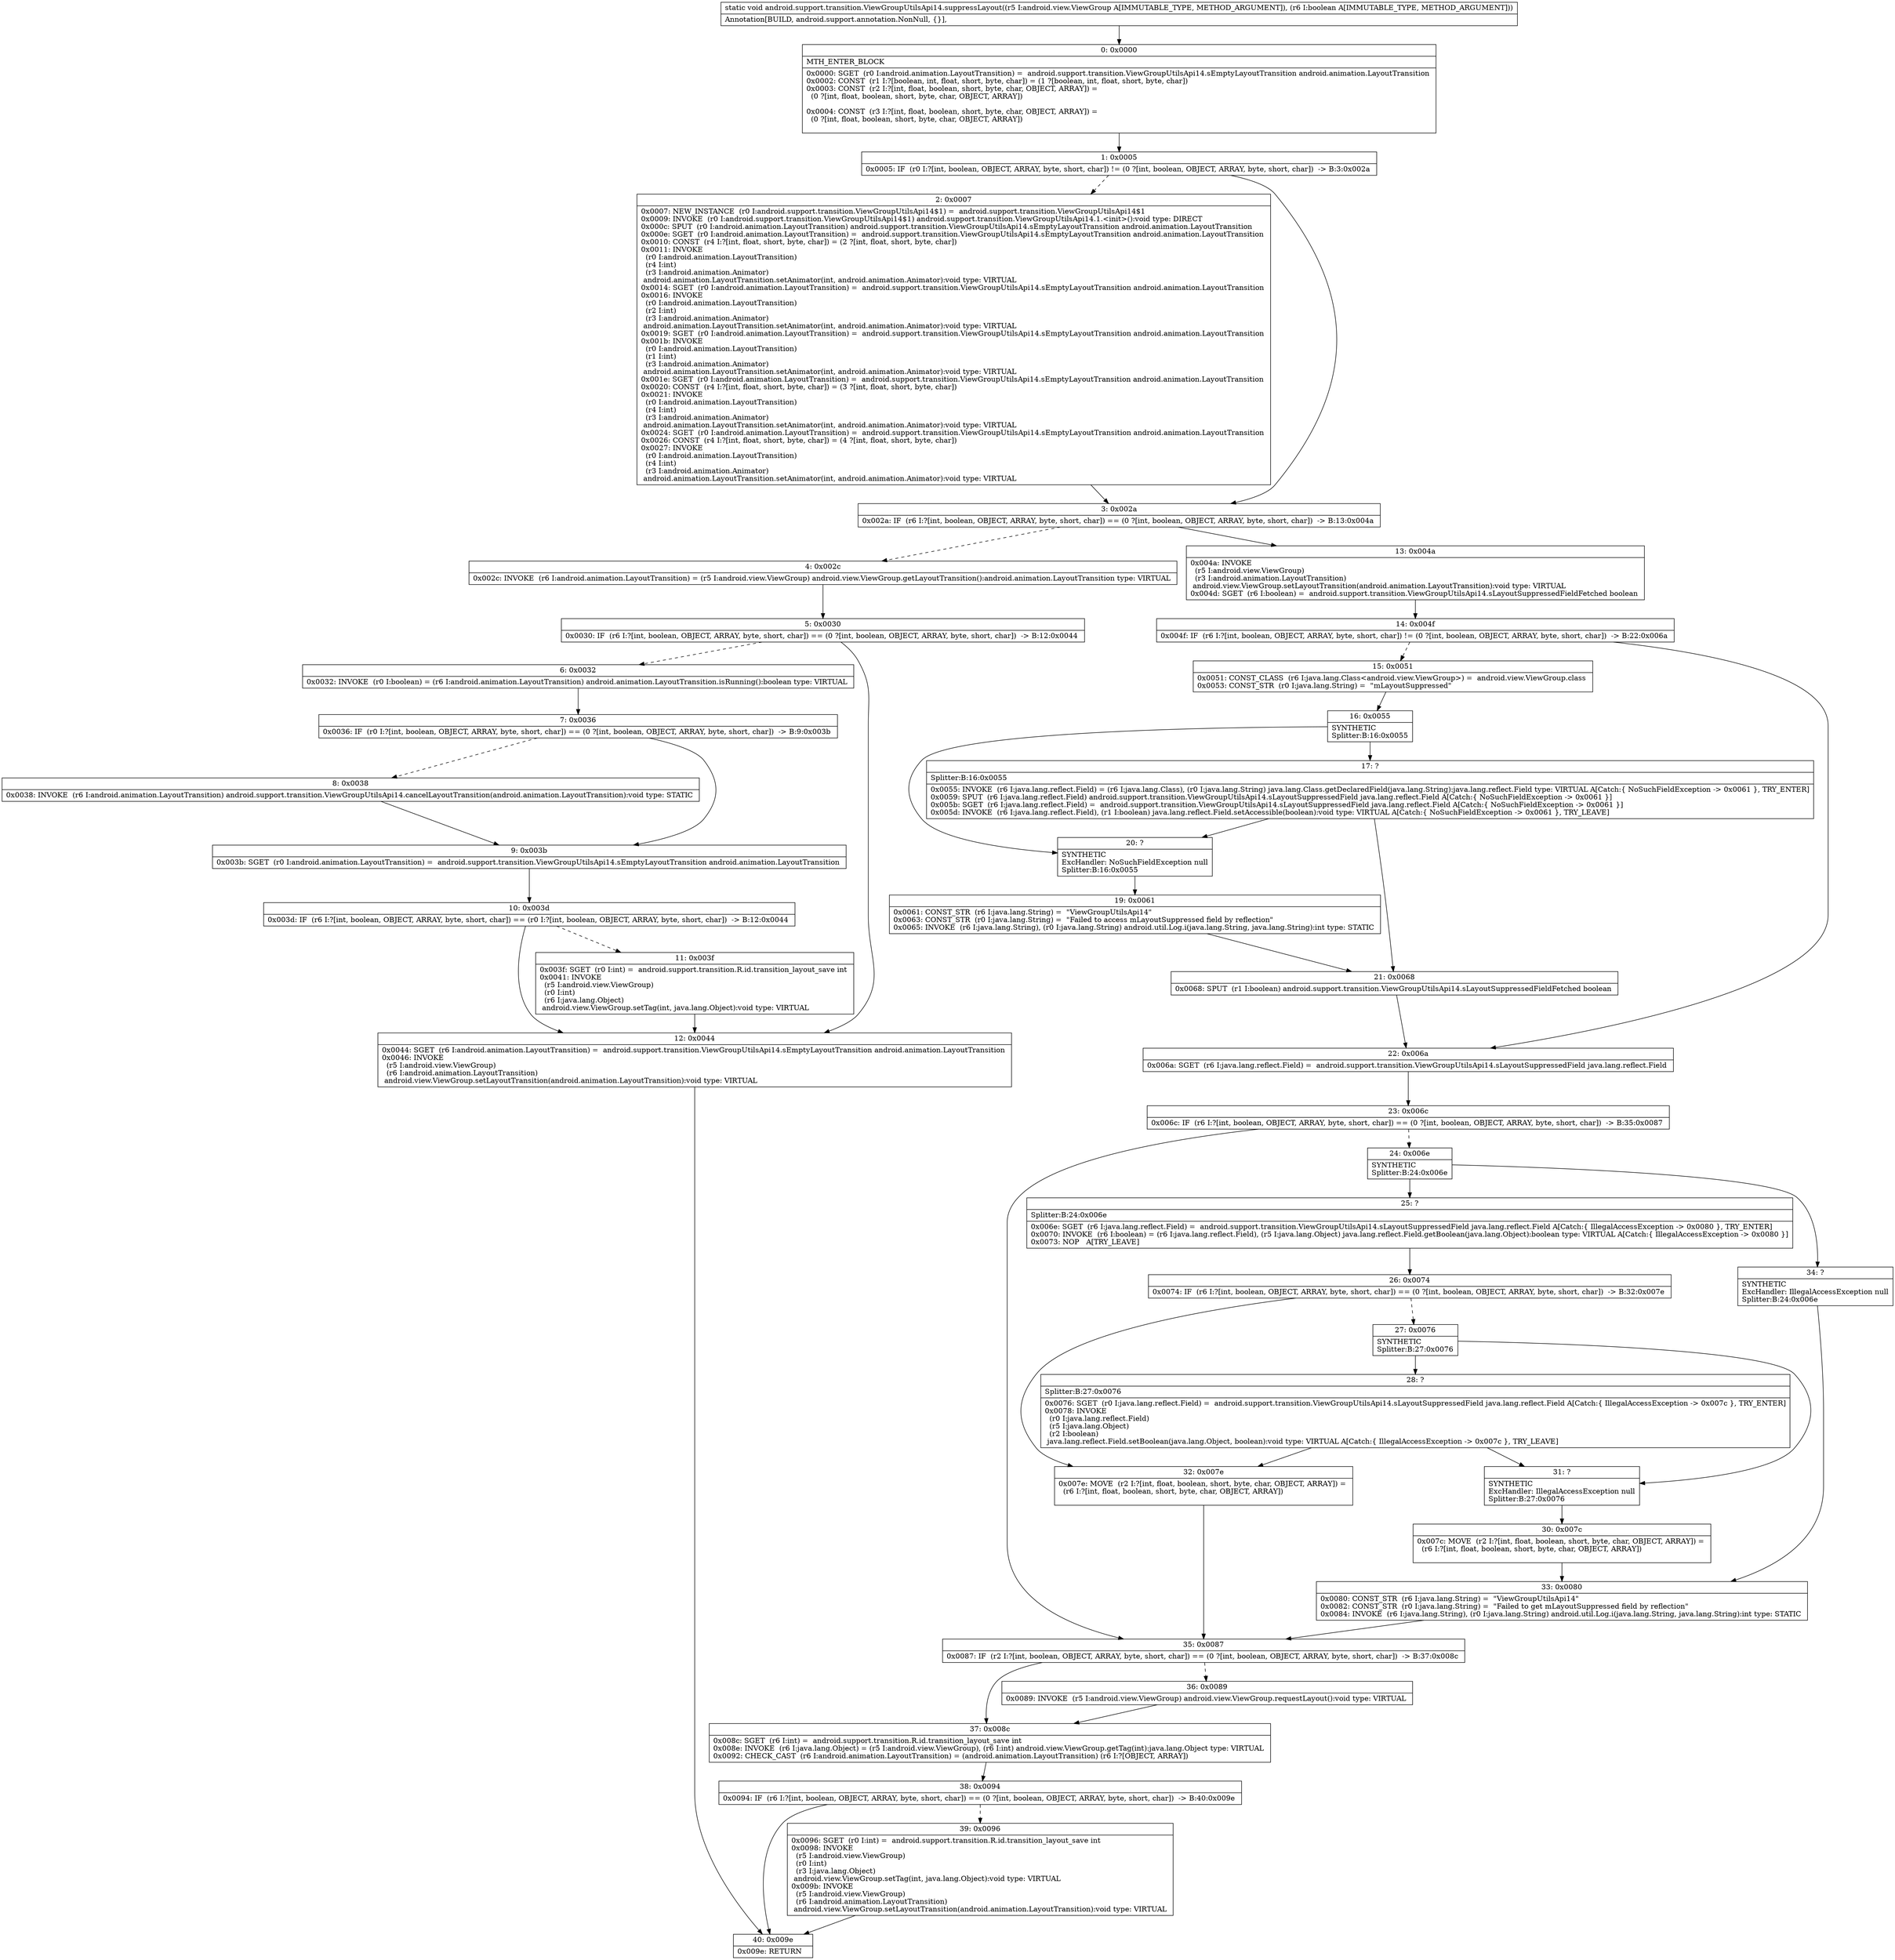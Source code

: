 digraph "CFG forandroid.support.transition.ViewGroupUtilsApi14.suppressLayout(Landroid\/view\/ViewGroup;Z)V" {
Node_0 [shape=record,label="{0\:\ 0x0000|MTH_ENTER_BLOCK\l|0x0000: SGET  (r0 I:android.animation.LayoutTransition) =  android.support.transition.ViewGroupUtilsApi14.sEmptyLayoutTransition android.animation.LayoutTransition \l0x0002: CONST  (r1 I:?[boolean, int, float, short, byte, char]) = (1 ?[boolean, int, float, short, byte, char]) \l0x0003: CONST  (r2 I:?[int, float, boolean, short, byte, char, OBJECT, ARRAY]) = \l  (0 ?[int, float, boolean, short, byte, char, OBJECT, ARRAY])\l \l0x0004: CONST  (r3 I:?[int, float, boolean, short, byte, char, OBJECT, ARRAY]) = \l  (0 ?[int, float, boolean, short, byte, char, OBJECT, ARRAY])\l \l}"];
Node_1 [shape=record,label="{1\:\ 0x0005|0x0005: IF  (r0 I:?[int, boolean, OBJECT, ARRAY, byte, short, char]) != (0 ?[int, boolean, OBJECT, ARRAY, byte, short, char])  \-\> B:3:0x002a \l}"];
Node_2 [shape=record,label="{2\:\ 0x0007|0x0007: NEW_INSTANCE  (r0 I:android.support.transition.ViewGroupUtilsApi14$1) =  android.support.transition.ViewGroupUtilsApi14$1 \l0x0009: INVOKE  (r0 I:android.support.transition.ViewGroupUtilsApi14$1) android.support.transition.ViewGroupUtilsApi14.1.\<init\>():void type: DIRECT \l0x000c: SPUT  (r0 I:android.animation.LayoutTransition) android.support.transition.ViewGroupUtilsApi14.sEmptyLayoutTransition android.animation.LayoutTransition \l0x000e: SGET  (r0 I:android.animation.LayoutTransition) =  android.support.transition.ViewGroupUtilsApi14.sEmptyLayoutTransition android.animation.LayoutTransition \l0x0010: CONST  (r4 I:?[int, float, short, byte, char]) = (2 ?[int, float, short, byte, char]) \l0x0011: INVOKE  \l  (r0 I:android.animation.LayoutTransition)\l  (r4 I:int)\l  (r3 I:android.animation.Animator)\l android.animation.LayoutTransition.setAnimator(int, android.animation.Animator):void type: VIRTUAL \l0x0014: SGET  (r0 I:android.animation.LayoutTransition) =  android.support.transition.ViewGroupUtilsApi14.sEmptyLayoutTransition android.animation.LayoutTransition \l0x0016: INVOKE  \l  (r0 I:android.animation.LayoutTransition)\l  (r2 I:int)\l  (r3 I:android.animation.Animator)\l android.animation.LayoutTransition.setAnimator(int, android.animation.Animator):void type: VIRTUAL \l0x0019: SGET  (r0 I:android.animation.LayoutTransition) =  android.support.transition.ViewGroupUtilsApi14.sEmptyLayoutTransition android.animation.LayoutTransition \l0x001b: INVOKE  \l  (r0 I:android.animation.LayoutTransition)\l  (r1 I:int)\l  (r3 I:android.animation.Animator)\l android.animation.LayoutTransition.setAnimator(int, android.animation.Animator):void type: VIRTUAL \l0x001e: SGET  (r0 I:android.animation.LayoutTransition) =  android.support.transition.ViewGroupUtilsApi14.sEmptyLayoutTransition android.animation.LayoutTransition \l0x0020: CONST  (r4 I:?[int, float, short, byte, char]) = (3 ?[int, float, short, byte, char]) \l0x0021: INVOKE  \l  (r0 I:android.animation.LayoutTransition)\l  (r4 I:int)\l  (r3 I:android.animation.Animator)\l android.animation.LayoutTransition.setAnimator(int, android.animation.Animator):void type: VIRTUAL \l0x0024: SGET  (r0 I:android.animation.LayoutTransition) =  android.support.transition.ViewGroupUtilsApi14.sEmptyLayoutTransition android.animation.LayoutTransition \l0x0026: CONST  (r4 I:?[int, float, short, byte, char]) = (4 ?[int, float, short, byte, char]) \l0x0027: INVOKE  \l  (r0 I:android.animation.LayoutTransition)\l  (r4 I:int)\l  (r3 I:android.animation.Animator)\l android.animation.LayoutTransition.setAnimator(int, android.animation.Animator):void type: VIRTUAL \l}"];
Node_3 [shape=record,label="{3\:\ 0x002a|0x002a: IF  (r6 I:?[int, boolean, OBJECT, ARRAY, byte, short, char]) == (0 ?[int, boolean, OBJECT, ARRAY, byte, short, char])  \-\> B:13:0x004a \l}"];
Node_4 [shape=record,label="{4\:\ 0x002c|0x002c: INVOKE  (r6 I:android.animation.LayoutTransition) = (r5 I:android.view.ViewGroup) android.view.ViewGroup.getLayoutTransition():android.animation.LayoutTransition type: VIRTUAL \l}"];
Node_5 [shape=record,label="{5\:\ 0x0030|0x0030: IF  (r6 I:?[int, boolean, OBJECT, ARRAY, byte, short, char]) == (0 ?[int, boolean, OBJECT, ARRAY, byte, short, char])  \-\> B:12:0x0044 \l}"];
Node_6 [shape=record,label="{6\:\ 0x0032|0x0032: INVOKE  (r0 I:boolean) = (r6 I:android.animation.LayoutTransition) android.animation.LayoutTransition.isRunning():boolean type: VIRTUAL \l}"];
Node_7 [shape=record,label="{7\:\ 0x0036|0x0036: IF  (r0 I:?[int, boolean, OBJECT, ARRAY, byte, short, char]) == (0 ?[int, boolean, OBJECT, ARRAY, byte, short, char])  \-\> B:9:0x003b \l}"];
Node_8 [shape=record,label="{8\:\ 0x0038|0x0038: INVOKE  (r6 I:android.animation.LayoutTransition) android.support.transition.ViewGroupUtilsApi14.cancelLayoutTransition(android.animation.LayoutTransition):void type: STATIC \l}"];
Node_9 [shape=record,label="{9\:\ 0x003b|0x003b: SGET  (r0 I:android.animation.LayoutTransition) =  android.support.transition.ViewGroupUtilsApi14.sEmptyLayoutTransition android.animation.LayoutTransition \l}"];
Node_10 [shape=record,label="{10\:\ 0x003d|0x003d: IF  (r6 I:?[int, boolean, OBJECT, ARRAY, byte, short, char]) == (r0 I:?[int, boolean, OBJECT, ARRAY, byte, short, char])  \-\> B:12:0x0044 \l}"];
Node_11 [shape=record,label="{11\:\ 0x003f|0x003f: SGET  (r0 I:int) =  android.support.transition.R.id.transition_layout_save int \l0x0041: INVOKE  \l  (r5 I:android.view.ViewGroup)\l  (r0 I:int)\l  (r6 I:java.lang.Object)\l android.view.ViewGroup.setTag(int, java.lang.Object):void type: VIRTUAL \l}"];
Node_12 [shape=record,label="{12\:\ 0x0044|0x0044: SGET  (r6 I:android.animation.LayoutTransition) =  android.support.transition.ViewGroupUtilsApi14.sEmptyLayoutTransition android.animation.LayoutTransition \l0x0046: INVOKE  \l  (r5 I:android.view.ViewGroup)\l  (r6 I:android.animation.LayoutTransition)\l android.view.ViewGroup.setLayoutTransition(android.animation.LayoutTransition):void type: VIRTUAL \l}"];
Node_13 [shape=record,label="{13\:\ 0x004a|0x004a: INVOKE  \l  (r5 I:android.view.ViewGroup)\l  (r3 I:android.animation.LayoutTransition)\l android.view.ViewGroup.setLayoutTransition(android.animation.LayoutTransition):void type: VIRTUAL \l0x004d: SGET  (r6 I:boolean) =  android.support.transition.ViewGroupUtilsApi14.sLayoutSuppressedFieldFetched boolean \l}"];
Node_14 [shape=record,label="{14\:\ 0x004f|0x004f: IF  (r6 I:?[int, boolean, OBJECT, ARRAY, byte, short, char]) != (0 ?[int, boolean, OBJECT, ARRAY, byte, short, char])  \-\> B:22:0x006a \l}"];
Node_15 [shape=record,label="{15\:\ 0x0051|0x0051: CONST_CLASS  (r6 I:java.lang.Class\<android.view.ViewGroup\>) =  android.view.ViewGroup.class \l0x0053: CONST_STR  (r0 I:java.lang.String) =  \"mLayoutSuppressed\" \l}"];
Node_16 [shape=record,label="{16\:\ 0x0055|SYNTHETIC\lSplitter:B:16:0x0055\l}"];
Node_17 [shape=record,label="{17\:\ ?|Splitter:B:16:0x0055\l|0x0055: INVOKE  (r6 I:java.lang.reflect.Field) = (r6 I:java.lang.Class), (r0 I:java.lang.String) java.lang.Class.getDeclaredField(java.lang.String):java.lang.reflect.Field type: VIRTUAL A[Catch:\{ NoSuchFieldException \-\> 0x0061 \}, TRY_ENTER]\l0x0059: SPUT  (r6 I:java.lang.reflect.Field) android.support.transition.ViewGroupUtilsApi14.sLayoutSuppressedField java.lang.reflect.Field A[Catch:\{ NoSuchFieldException \-\> 0x0061 \}]\l0x005b: SGET  (r6 I:java.lang.reflect.Field) =  android.support.transition.ViewGroupUtilsApi14.sLayoutSuppressedField java.lang.reflect.Field A[Catch:\{ NoSuchFieldException \-\> 0x0061 \}]\l0x005d: INVOKE  (r6 I:java.lang.reflect.Field), (r1 I:boolean) java.lang.reflect.Field.setAccessible(boolean):void type: VIRTUAL A[Catch:\{ NoSuchFieldException \-\> 0x0061 \}, TRY_LEAVE]\l}"];
Node_19 [shape=record,label="{19\:\ 0x0061|0x0061: CONST_STR  (r6 I:java.lang.String) =  \"ViewGroupUtilsApi14\" \l0x0063: CONST_STR  (r0 I:java.lang.String) =  \"Failed to access mLayoutSuppressed field by reflection\" \l0x0065: INVOKE  (r6 I:java.lang.String), (r0 I:java.lang.String) android.util.Log.i(java.lang.String, java.lang.String):int type: STATIC \l}"];
Node_20 [shape=record,label="{20\:\ ?|SYNTHETIC\lExcHandler: NoSuchFieldException null\lSplitter:B:16:0x0055\l}"];
Node_21 [shape=record,label="{21\:\ 0x0068|0x0068: SPUT  (r1 I:boolean) android.support.transition.ViewGroupUtilsApi14.sLayoutSuppressedFieldFetched boolean \l}"];
Node_22 [shape=record,label="{22\:\ 0x006a|0x006a: SGET  (r6 I:java.lang.reflect.Field) =  android.support.transition.ViewGroupUtilsApi14.sLayoutSuppressedField java.lang.reflect.Field \l}"];
Node_23 [shape=record,label="{23\:\ 0x006c|0x006c: IF  (r6 I:?[int, boolean, OBJECT, ARRAY, byte, short, char]) == (0 ?[int, boolean, OBJECT, ARRAY, byte, short, char])  \-\> B:35:0x0087 \l}"];
Node_24 [shape=record,label="{24\:\ 0x006e|SYNTHETIC\lSplitter:B:24:0x006e\l}"];
Node_25 [shape=record,label="{25\:\ ?|Splitter:B:24:0x006e\l|0x006e: SGET  (r6 I:java.lang.reflect.Field) =  android.support.transition.ViewGroupUtilsApi14.sLayoutSuppressedField java.lang.reflect.Field A[Catch:\{ IllegalAccessException \-\> 0x0080 \}, TRY_ENTER]\l0x0070: INVOKE  (r6 I:boolean) = (r6 I:java.lang.reflect.Field), (r5 I:java.lang.Object) java.lang.reflect.Field.getBoolean(java.lang.Object):boolean type: VIRTUAL A[Catch:\{ IllegalAccessException \-\> 0x0080 \}]\l0x0073: NOP   A[TRY_LEAVE]\l}"];
Node_26 [shape=record,label="{26\:\ 0x0074|0x0074: IF  (r6 I:?[int, boolean, OBJECT, ARRAY, byte, short, char]) == (0 ?[int, boolean, OBJECT, ARRAY, byte, short, char])  \-\> B:32:0x007e \l}"];
Node_27 [shape=record,label="{27\:\ 0x0076|SYNTHETIC\lSplitter:B:27:0x0076\l}"];
Node_28 [shape=record,label="{28\:\ ?|Splitter:B:27:0x0076\l|0x0076: SGET  (r0 I:java.lang.reflect.Field) =  android.support.transition.ViewGroupUtilsApi14.sLayoutSuppressedField java.lang.reflect.Field A[Catch:\{ IllegalAccessException \-\> 0x007c \}, TRY_ENTER]\l0x0078: INVOKE  \l  (r0 I:java.lang.reflect.Field)\l  (r5 I:java.lang.Object)\l  (r2 I:boolean)\l java.lang.reflect.Field.setBoolean(java.lang.Object, boolean):void type: VIRTUAL A[Catch:\{ IllegalAccessException \-\> 0x007c \}, TRY_LEAVE]\l}"];
Node_30 [shape=record,label="{30\:\ 0x007c|0x007c: MOVE  (r2 I:?[int, float, boolean, short, byte, char, OBJECT, ARRAY]) = \l  (r6 I:?[int, float, boolean, short, byte, char, OBJECT, ARRAY])\l \l}"];
Node_31 [shape=record,label="{31\:\ ?|SYNTHETIC\lExcHandler: IllegalAccessException null\lSplitter:B:27:0x0076\l}"];
Node_32 [shape=record,label="{32\:\ 0x007e|0x007e: MOVE  (r2 I:?[int, float, boolean, short, byte, char, OBJECT, ARRAY]) = \l  (r6 I:?[int, float, boolean, short, byte, char, OBJECT, ARRAY])\l \l}"];
Node_33 [shape=record,label="{33\:\ 0x0080|0x0080: CONST_STR  (r6 I:java.lang.String) =  \"ViewGroupUtilsApi14\" \l0x0082: CONST_STR  (r0 I:java.lang.String) =  \"Failed to get mLayoutSuppressed field by reflection\" \l0x0084: INVOKE  (r6 I:java.lang.String), (r0 I:java.lang.String) android.util.Log.i(java.lang.String, java.lang.String):int type: STATIC \l}"];
Node_34 [shape=record,label="{34\:\ ?|SYNTHETIC\lExcHandler: IllegalAccessException null\lSplitter:B:24:0x006e\l}"];
Node_35 [shape=record,label="{35\:\ 0x0087|0x0087: IF  (r2 I:?[int, boolean, OBJECT, ARRAY, byte, short, char]) == (0 ?[int, boolean, OBJECT, ARRAY, byte, short, char])  \-\> B:37:0x008c \l}"];
Node_36 [shape=record,label="{36\:\ 0x0089|0x0089: INVOKE  (r5 I:android.view.ViewGroup) android.view.ViewGroup.requestLayout():void type: VIRTUAL \l}"];
Node_37 [shape=record,label="{37\:\ 0x008c|0x008c: SGET  (r6 I:int) =  android.support.transition.R.id.transition_layout_save int \l0x008e: INVOKE  (r6 I:java.lang.Object) = (r5 I:android.view.ViewGroup), (r6 I:int) android.view.ViewGroup.getTag(int):java.lang.Object type: VIRTUAL \l0x0092: CHECK_CAST  (r6 I:android.animation.LayoutTransition) = (android.animation.LayoutTransition) (r6 I:?[OBJECT, ARRAY]) \l}"];
Node_38 [shape=record,label="{38\:\ 0x0094|0x0094: IF  (r6 I:?[int, boolean, OBJECT, ARRAY, byte, short, char]) == (0 ?[int, boolean, OBJECT, ARRAY, byte, short, char])  \-\> B:40:0x009e \l}"];
Node_39 [shape=record,label="{39\:\ 0x0096|0x0096: SGET  (r0 I:int) =  android.support.transition.R.id.transition_layout_save int \l0x0098: INVOKE  \l  (r5 I:android.view.ViewGroup)\l  (r0 I:int)\l  (r3 I:java.lang.Object)\l android.view.ViewGroup.setTag(int, java.lang.Object):void type: VIRTUAL \l0x009b: INVOKE  \l  (r5 I:android.view.ViewGroup)\l  (r6 I:android.animation.LayoutTransition)\l android.view.ViewGroup.setLayoutTransition(android.animation.LayoutTransition):void type: VIRTUAL \l}"];
Node_40 [shape=record,label="{40\:\ 0x009e|0x009e: RETURN   \l}"];
MethodNode[shape=record,label="{static void android.support.transition.ViewGroupUtilsApi14.suppressLayout((r5 I:android.view.ViewGroup A[IMMUTABLE_TYPE, METHOD_ARGUMENT]), (r6 I:boolean A[IMMUTABLE_TYPE, METHOD_ARGUMENT]))  | Annotation[BUILD, android.support.annotation.NonNull, \{\}], \l}"];
MethodNode -> Node_0;
Node_0 -> Node_1;
Node_1 -> Node_2[style=dashed];
Node_1 -> Node_3;
Node_2 -> Node_3;
Node_3 -> Node_4[style=dashed];
Node_3 -> Node_13;
Node_4 -> Node_5;
Node_5 -> Node_6[style=dashed];
Node_5 -> Node_12;
Node_6 -> Node_7;
Node_7 -> Node_8[style=dashed];
Node_7 -> Node_9;
Node_8 -> Node_9;
Node_9 -> Node_10;
Node_10 -> Node_11[style=dashed];
Node_10 -> Node_12;
Node_11 -> Node_12;
Node_12 -> Node_40;
Node_13 -> Node_14;
Node_14 -> Node_15[style=dashed];
Node_14 -> Node_22;
Node_15 -> Node_16;
Node_16 -> Node_17;
Node_16 -> Node_20;
Node_17 -> Node_20;
Node_17 -> Node_21;
Node_19 -> Node_21;
Node_20 -> Node_19;
Node_21 -> Node_22;
Node_22 -> Node_23;
Node_23 -> Node_24[style=dashed];
Node_23 -> Node_35;
Node_24 -> Node_25;
Node_24 -> Node_34;
Node_25 -> Node_26;
Node_26 -> Node_27[style=dashed];
Node_26 -> Node_32;
Node_27 -> Node_28;
Node_27 -> Node_31;
Node_28 -> Node_31;
Node_28 -> Node_32;
Node_30 -> Node_33;
Node_31 -> Node_30;
Node_32 -> Node_35;
Node_33 -> Node_35;
Node_34 -> Node_33;
Node_35 -> Node_36[style=dashed];
Node_35 -> Node_37;
Node_36 -> Node_37;
Node_37 -> Node_38;
Node_38 -> Node_39[style=dashed];
Node_38 -> Node_40;
Node_39 -> Node_40;
}

